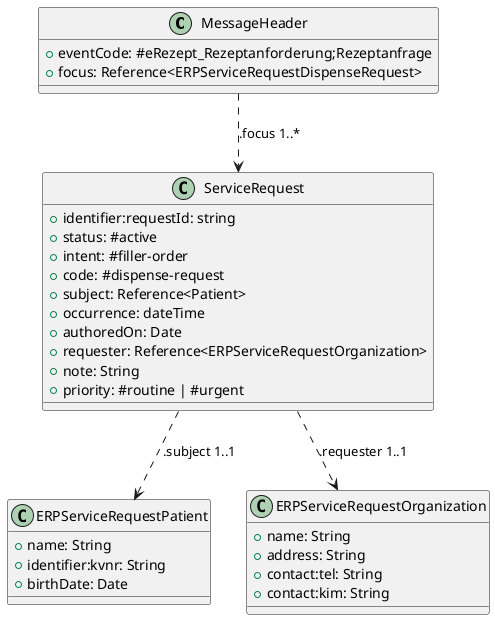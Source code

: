 @startuml "DispenseRequest_Class"
!define RECTANGLE class

RECTANGLE "MessageHeader" as MH {
    +eventCode: #eRezept_Rezeptanforderung;Rezeptanfrage
    +focus: Reference<ERPServiceRequestDispenseRequest>
}


RECTANGLE "ServiceRequest" as SR {
    +identifier:requestId: string
    +status: #active
    +intent: #filler-order
    +code: #dispense-request
    +subject: Reference<Patient>
    +occurrence: dateTime
    +authoredOn: Date
    +requester: Reference<ERPServiceRequestOrganization>
    +note: String
    +priority: #routine | #urgent
}

RECTANGLE "ERPServiceRequestPatient" as P {
    +name: String
    +identifier:kvnr: String
    +birthDate: Date
}

RECTANGLE "ERPServiceRequestOrganization" as O {
    +name: String
    +address: String
    +contact:tel: String
    +contact:kim: String
}

MH .down.> SR : .focus 1..*
SR .down.> P : .subject 1..1
SR .down.> O : .requester 1..1
@enduml

